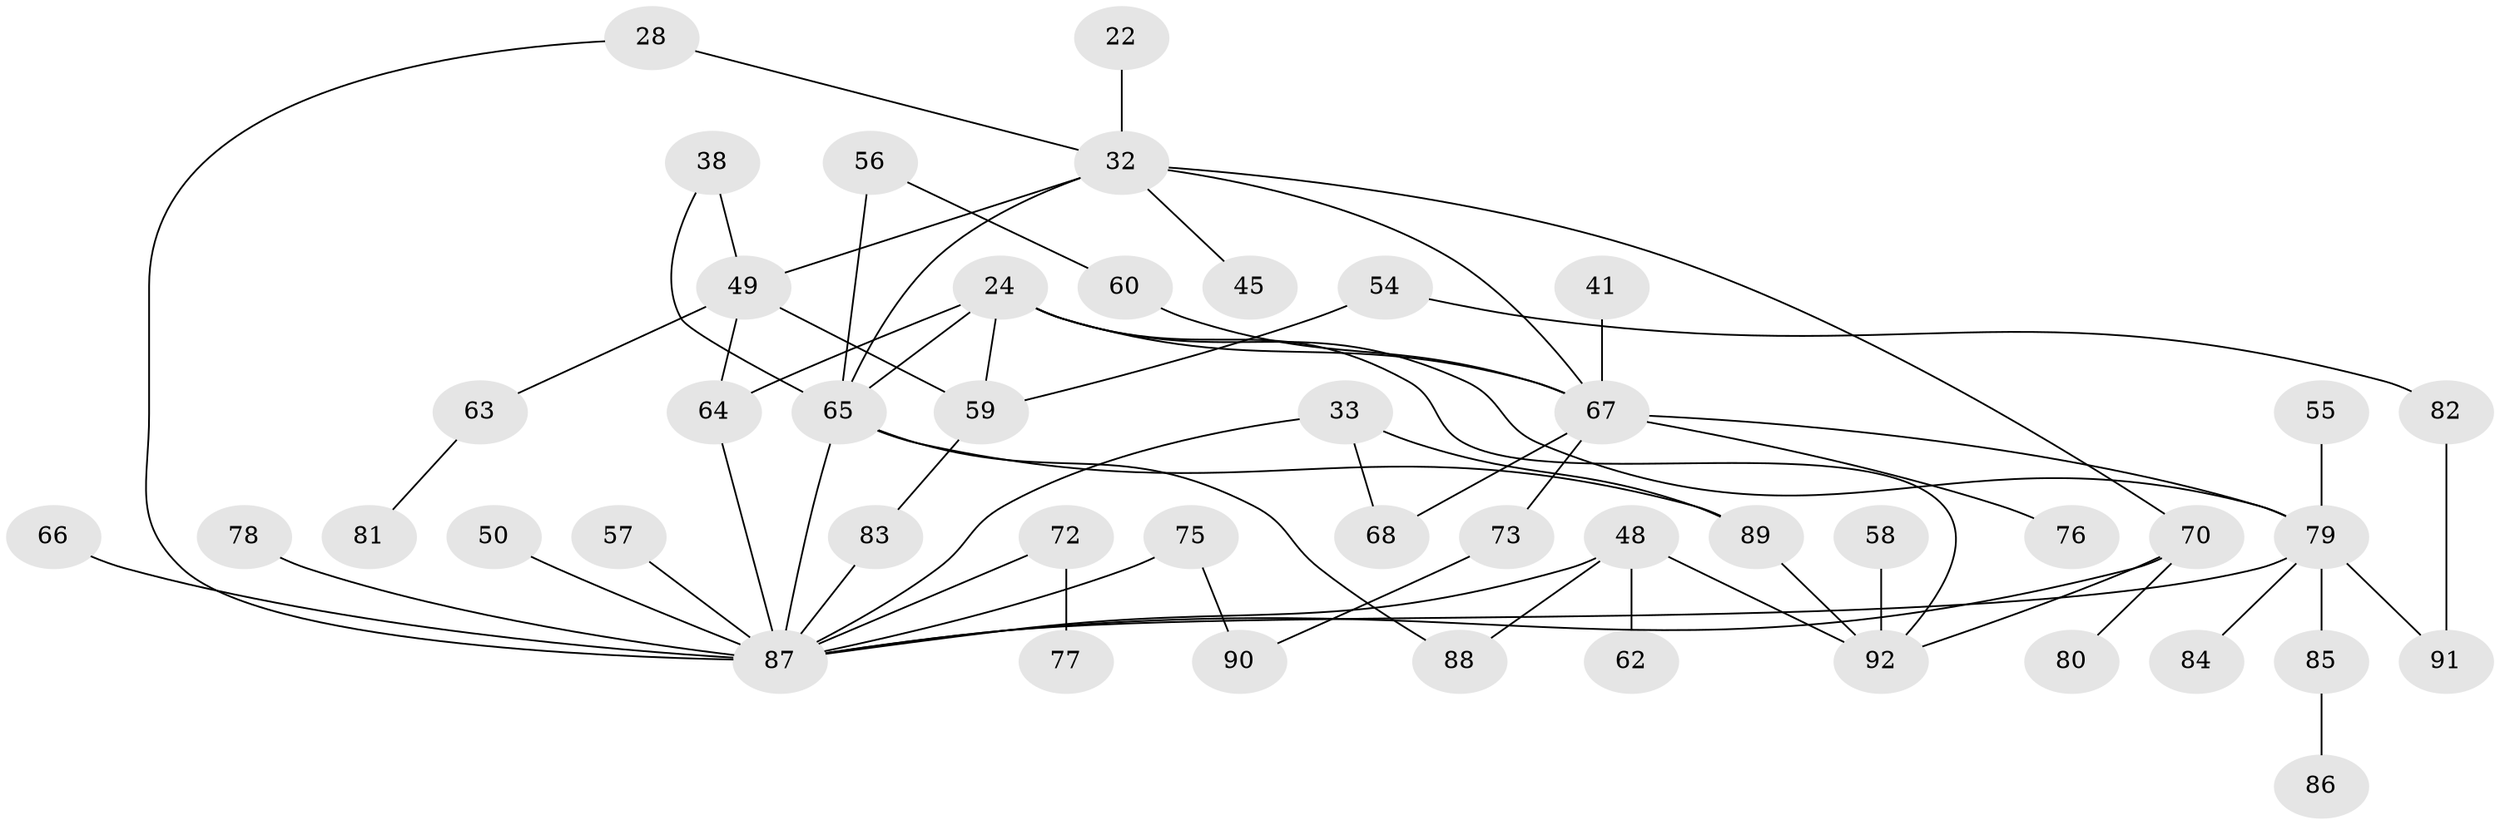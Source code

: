 // original degree distribution, {6: 0.06521739130434782, 4: 0.21739130434782608, 3: 0.21739130434782608, 2: 0.2608695652173913, 5: 0.021739130434782608, 1: 0.21739130434782608}
// Generated by graph-tools (version 1.1) at 2025/42/03/09/25 04:42:48]
// undirected, 46 vertices, 64 edges
graph export_dot {
graph [start="1"]
  node [color=gray90,style=filled];
  22;
  24 [super="+10"];
  28;
  32 [super="+16"];
  33;
  38 [super="+19"];
  41;
  45;
  48 [super="+27"];
  49 [super="+20"];
  50;
  54;
  55;
  56;
  57;
  58;
  59 [super="+40"];
  60;
  62;
  63;
  64 [super="+25+29"];
  65 [super="+12+42+61"];
  66;
  67 [super="+39"];
  68 [super="+34"];
  70 [super="+47"];
  72;
  73;
  75;
  76;
  77;
  78;
  79 [super="+31+51"];
  80;
  81;
  82;
  83;
  84;
  85;
  86;
  87 [super="+43+6+69+74"];
  88;
  89 [super="+17"];
  90;
  91;
  92 [super="+36"];
  22 -- 32;
  24 -- 67 [weight=2];
  24 -- 79;
  24 -- 65 [weight=3];
  24 -- 92;
  24 -- 59;
  24 -- 64 [weight=2];
  28 -- 32;
  28 -- 87;
  32 -- 45;
  32 -- 49 [weight=2];
  32 -- 65;
  32 -- 70;
  32 -- 67 [weight=2];
  33 -- 89 [weight=2];
  33 -- 87;
  33 -- 68;
  38 -- 49;
  38 -- 65;
  41 -- 67;
  48 -- 88;
  48 -- 62;
  48 -- 92;
  48 -- 87 [weight=2];
  49 -- 63;
  49 -- 59;
  49 -- 64;
  50 -- 87;
  54 -- 82;
  54 -- 59;
  55 -- 79;
  56 -- 60;
  56 -- 65;
  57 -- 87;
  58 -- 92;
  59 -- 83;
  60 -- 67;
  63 -- 81;
  64 -- 87 [weight=3];
  65 -- 88;
  65 -- 87 [weight=7];
  65 -- 89 [weight=2];
  66 -- 87;
  67 -- 68;
  67 -- 76;
  67 -- 73;
  67 -- 79;
  70 -- 80;
  70 -- 92;
  70 -- 87;
  72 -- 77;
  72 -- 87;
  73 -- 90;
  75 -- 90;
  75 -- 87;
  78 -- 87;
  79 -- 84;
  79 -- 85;
  79 -- 87;
  79 -- 91;
  82 -- 91;
  83 -- 87;
  85 -- 86;
  89 -- 92;
}
